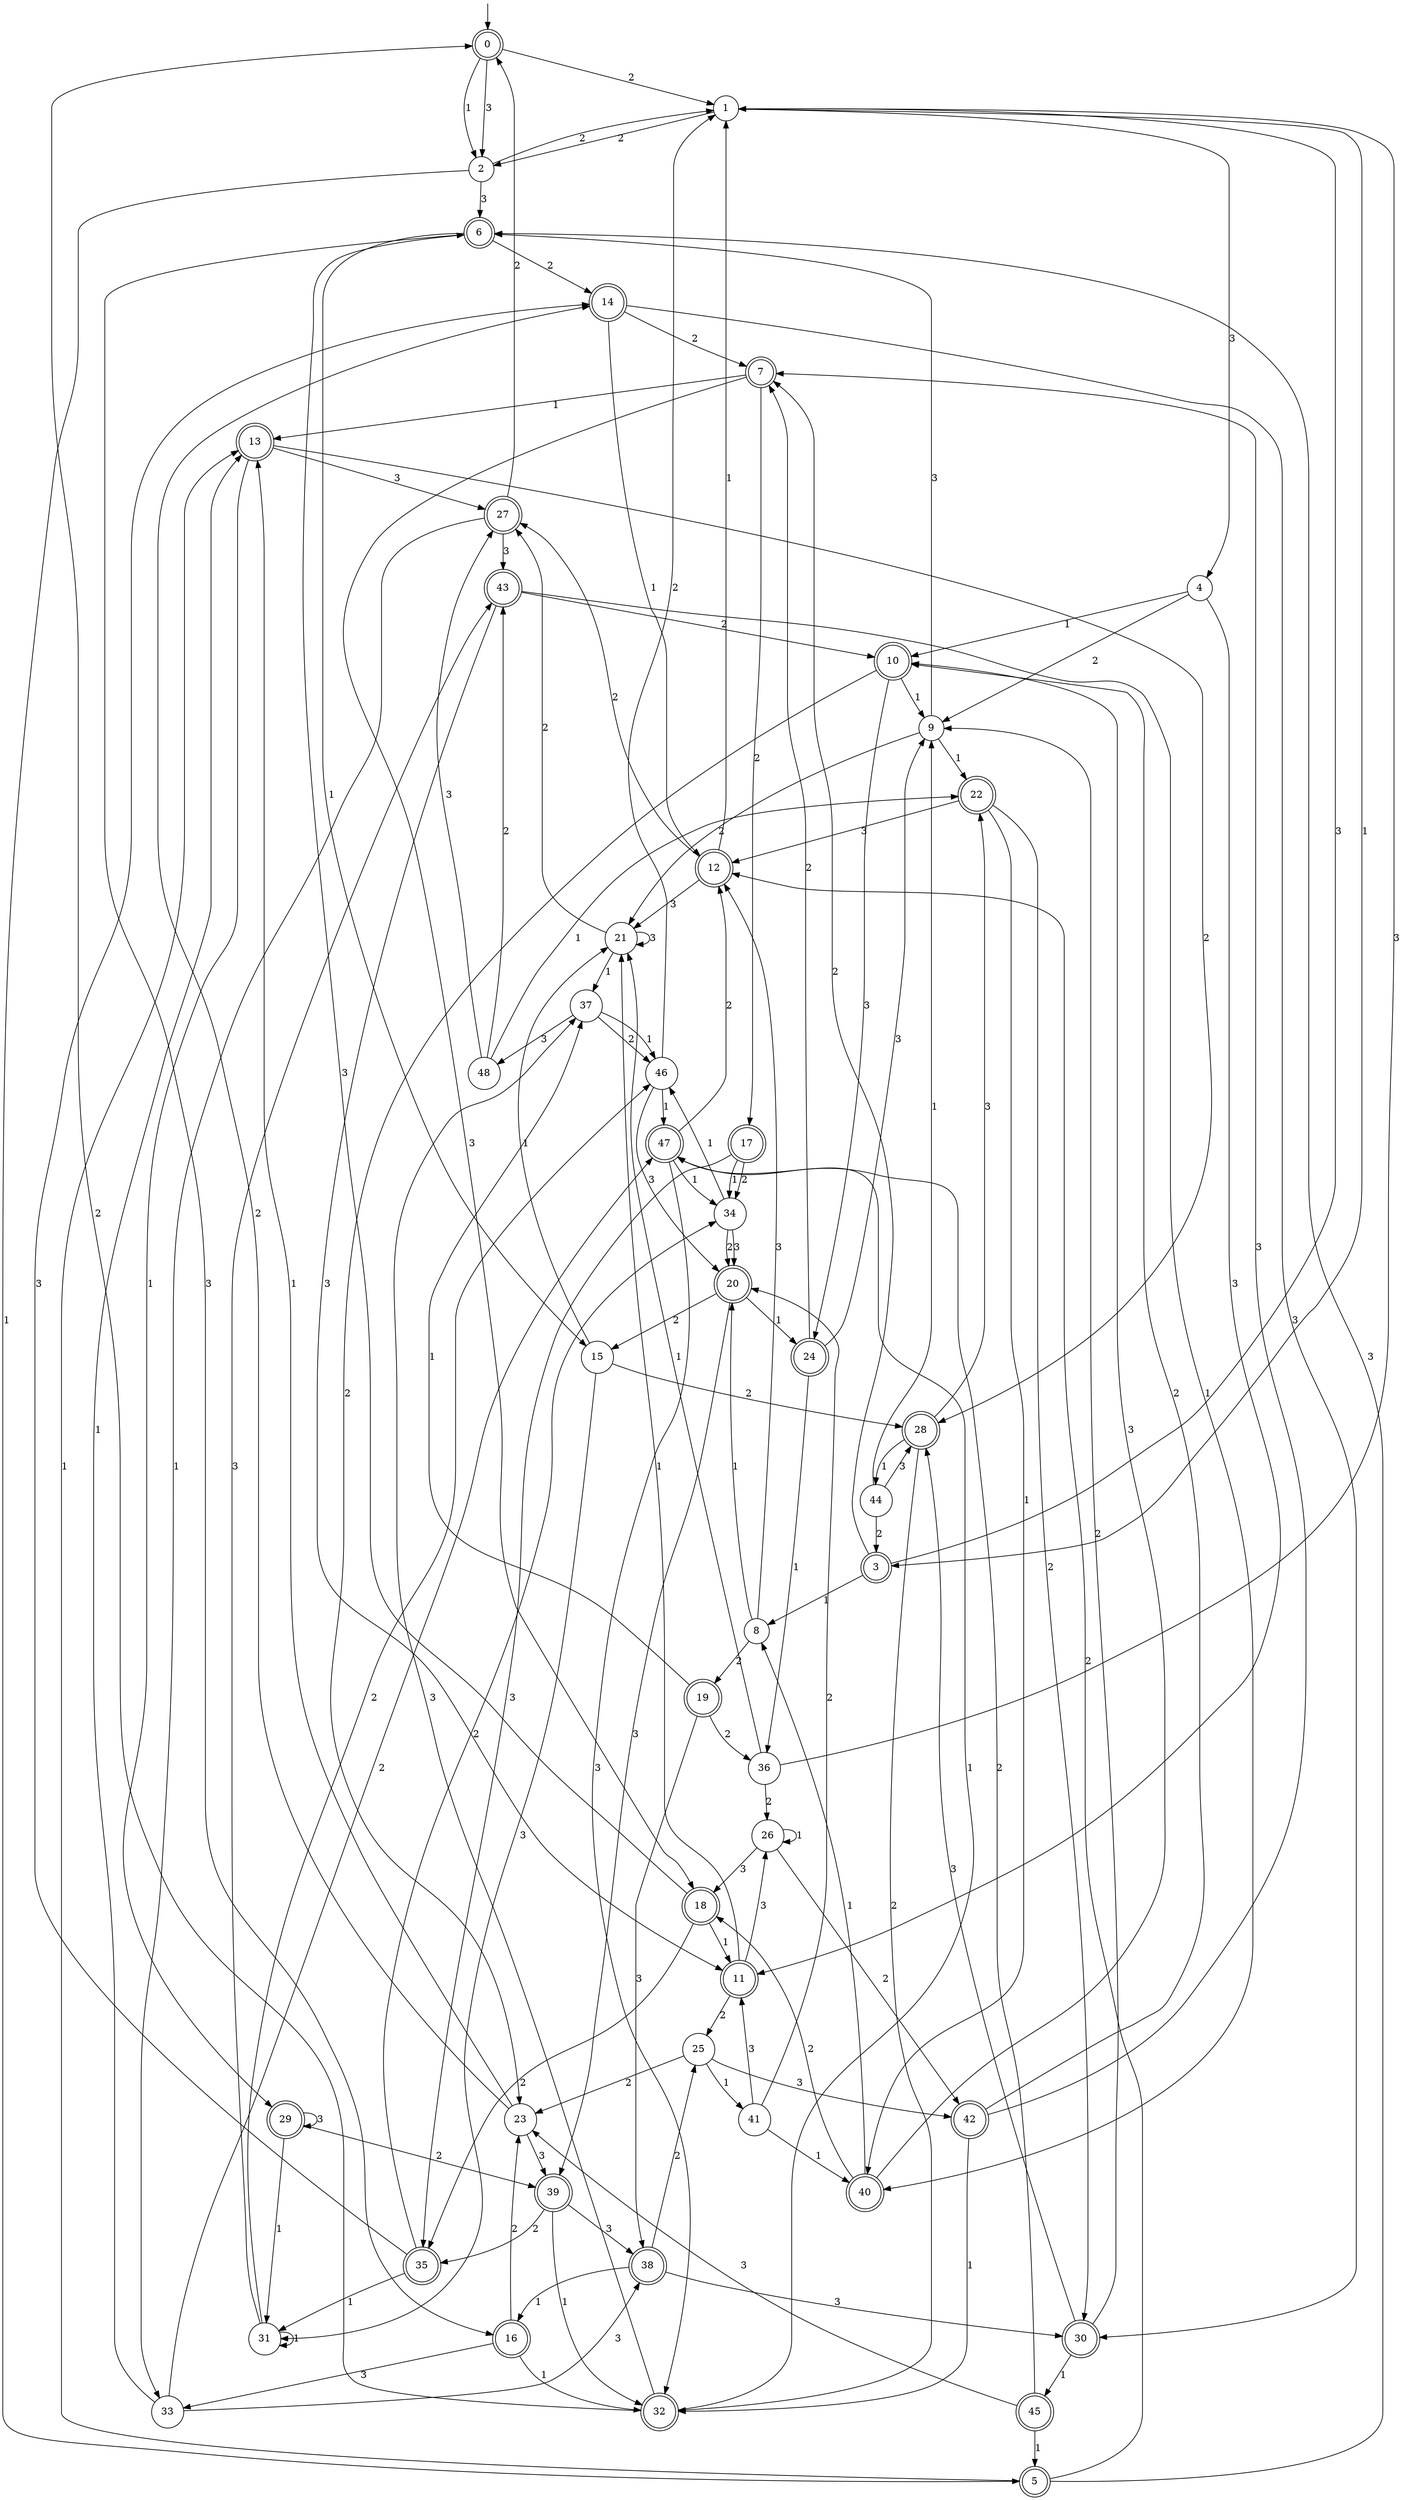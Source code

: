 digraph g {

	s0 [shape="doublecircle" label="0"];
	s1 [shape="circle" label="1"];
	s2 [shape="circle" label="2"];
	s3 [shape="doublecircle" label="3"];
	s4 [shape="circle" label="4"];
	s5 [shape="doublecircle" label="5"];
	s6 [shape="doublecircle" label="6"];
	s7 [shape="doublecircle" label="7"];
	s8 [shape="circle" label="8"];
	s9 [shape="circle" label="9"];
	s10 [shape="doublecircle" label="10"];
	s11 [shape="doublecircle" label="11"];
	s12 [shape="doublecircle" label="12"];
	s13 [shape="doublecircle" label="13"];
	s14 [shape="doublecircle" label="14"];
	s15 [shape="circle" label="15"];
	s16 [shape="doublecircle" label="16"];
	s17 [shape="doublecircle" label="17"];
	s18 [shape="doublecircle" label="18"];
	s19 [shape="doublecircle" label="19"];
	s20 [shape="doublecircle" label="20"];
	s21 [shape="circle" label="21"];
	s22 [shape="doublecircle" label="22"];
	s23 [shape="circle" label="23"];
	s24 [shape="doublecircle" label="24"];
	s25 [shape="circle" label="25"];
	s26 [shape="circle" label="26"];
	s27 [shape="doublecircle" label="27"];
	s28 [shape="doublecircle" label="28"];
	s29 [shape="doublecircle" label="29"];
	s30 [shape="doublecircle" label="30"];
	s31 [shape="circle" label="31"];
	s32 [shape="doublecircle" label="32"];
	s33 [shape="circle" label="33"];
	s34 [shape="circle" label="34"];
	s35 [shape="doublecircle" label="35"];
	s36 [shape="circle" label="36"];
	s37 [shape="circle" label="37"];
	s38 [shape="doublecircle" label="38"];
	s39 [shape="doublecircle" label="39"];
	s40 [shape="doublecircle" label="40"];
	s41 [shape="circle" label="41"];
	s42 [shape="doublecircle" label="42"];
	s43 [shape="doublecircle" label="43"];
	s44 [shape="circle" label="44"];
	s45 [shape="doublecircle" label="45"];
	s46 [shape="circle" label="46"];
	s47 [shape="doublecircle" label="47"];
	s48 [shape="circle" label="48"];
	s0 -> s1 [label="2"];
	s0 -> s2 [label="1"];
	s0 -> s2 [label="3"];
	s1 -> s2 [label="2"];
	s1 -> s3 [label="1"];
	s1 -> s4 [label="3"];
	s2 -> s1 [label="2"];
	s2 -> s5 [label="1"];
	s2 -> s6 [label="3"];
	s3 -> s7 [label="2"];
	s3 -> s8 [label="1"];
	s3 -> s1 [label="3"];
	s4 -> s9 [label="2"];
	s4 -> s10 [label="1"];
	s4 -> s11 [label="3"];
	s5 -> s12 [label="2"];
	s5 -> s13 [label="1"];
	s5 -> s6 [label="3"];
	s6 -> s14 [label="2"];
	s6 -> s15 [label="1"];
	s6 -> s16 [label="3"];
	s7 -> s17 [label="2"];
	s7 -> s13 [label="1"];
	s7 -> s18 [label="3"];
	s8 -> s19 [label="2"];
	s8 -> s20 [label="1"];
	s8 -> s12 [label="3"];
	s9 -> s21 [label="2"];
	s9 -> s22 [label="1"];
	s9 -> s6 [label="3"];
	s10 -> s23 [label="2"];
	s10 -> s9 [label="1"];
	s10 -> s24 [label="3"];
	s11 -> s25 [label="2"];
	s11 -> s21 [label="1"];
	s11 -> s26 [label="3"];
	s12 -> s27 [label="2"];
	s12 -> s1 [label="1"];
	s12 -> s21 [label="3"];
	s13 -> s28 [label="2"];
	s13 -> s29 [label="1"];
	s13 -> s27 [label="3"];
	s14 -> s7 [label="2"];
	s14 -> s12 [label="1"];
	s14 -> s30 [label="3"];
	s15 -> s28 [label="2"];
	s15 -> s21 [label="1"];
	s15 -> s31 [label="3"];
	s16 -> s23 [label="2"];
	s16 -> s32 [label="1"];
	s16 -> s33 [label="3"];
	s17 -> s34 [label="2"];
	s17 -> s34 [label="1"];
	s17 -> s35 [label="3"];
	s18 -> s35 [label="2"];
	s18 -> s11 [label="1"];
	s18 -> s6 [label="3"];
	s19 -> s36 [label="2"];
	s19 -> s37 [label="1"];
	s19 -> s38 [label="3"];
	s20 -> s15 [label="2"];
	s20 -> s24 [label="1"];
	s20 -> s39 [label="3"];
	s21 -> s27 [label="2"];
	s21 -> s37 [label="1"];
	s21 -> s21 [label="3"];
	s22 -> s30 [label="2"];
	s22 -> s40 [label="1"];
	s22 -> s12 [label="3"];
	s23 -> s14 [label="2"];
	s23 -> s13 [label="1"];
	s23 -> s39 [label="3"];
	s24 -> s7 [label="2"];
	s24 -> s36 [label="1"];
	s24 -> s9 [label="3"];
	s25 -> s23 [label="2"];
	s25 -> s41 [label="1"];
	s25 -> s42 [label="3"];
	s26 -> s42 [label="2"];
	s26 -> s26 [label="1"];
	s26 -> s18 [label="3"];
	s27 -> s0 [label="2"];
	s27 -> s33 [label="1"];
	s27 -> s43 [label="3"];
	s28 -> s32 [label="2"];
	s28 -> s44 [label="1"];
	s28 -> s22 [label="3"];
	s29 -> s39 [label="2"];
	s29 -> s31 [label="1"];
	s29 -> s29 [label="3"];
	s30 -> s9 [label="2"];
	s30 -> s45 [label="1"];
	s30 -> s28 [label="3"];
	s31 -> s46 [label="2"];
	s31 -> s31 [label="1"];
	s31 -> s43 [label="3"];
	s32 -> s0 [label="2"];
	s32 -> s47 [label="1"];
	s32 -> s37 [label="3"];
	s33 -> s47 [label="2"];
	s33 -> s13 [label="1"];
	s33 -> s38 [label="3"];
	s34 -> s20 [label="2"];
	s34 -> s46 [label="1"];
	s34 -> s20 [label="3"];
	s35 -> s34 [label="2"];
	s35 -> s31 [label="1"];
	s35 -> s14 [label="3"];
	s36 -> s26 [label="2"];
	s36 -> s21 [label="1"];
	s36 -> s1 [label="3"];
	s37 -> s46 [label="2"];
	s37 -> s46 [label="1"];
	s37 -> s48 [label="3"];
	s38 -> s25 [label="2"];
	s38 -> s16 [label="1"];
	s38 -> s30 [label="3"];
	s39 -> s35 [label="2"];
	s39 -> s32 [label="1"];
	s39 -> s38 [label="3"];
	s40 -> s18 [label="2"];
	s40 -> s8 [label="1"];
	s40 -> s10 [label="3"];
	s41 -> s20 [label="2"];
	s41 -> s40 [label="1"];
	s41 -> s11 [label="3"];
	s42 -> s10 [label="2"];
	s42 -> s32 [label="1"];
	s42 -> s7 [label="3"];
	s43 -> s10 [label="2"];
	s43 -> s40 [label="1"];
	s43 -> s11 [label="3"];
	s44 -> s3 [label="2"];
	s44 -> s9 [label="1"];
	s44 -> s28 [label="3"];
	s45 -> s47 [label="2"];
	s45 -> s5 [label="1"];
	s45 -> s23 [label="3"];
	s46 -> s1 [label="2"];
	s46 -> s47 [label="1"];
	s46 -> s20 [label="3"];
	s47 -> s12 [label="2"];
	s47 -> s34 [label="1"];
	s47 -> s32 [label="3"];
	s48 -> s43 [label="2"];
	s48 -> s22 [label="1"];
	s48 -> s27 [label="3"];

__start0 [label="" shape="none" width="0" height="0"];
__start0 -> s0;

}
